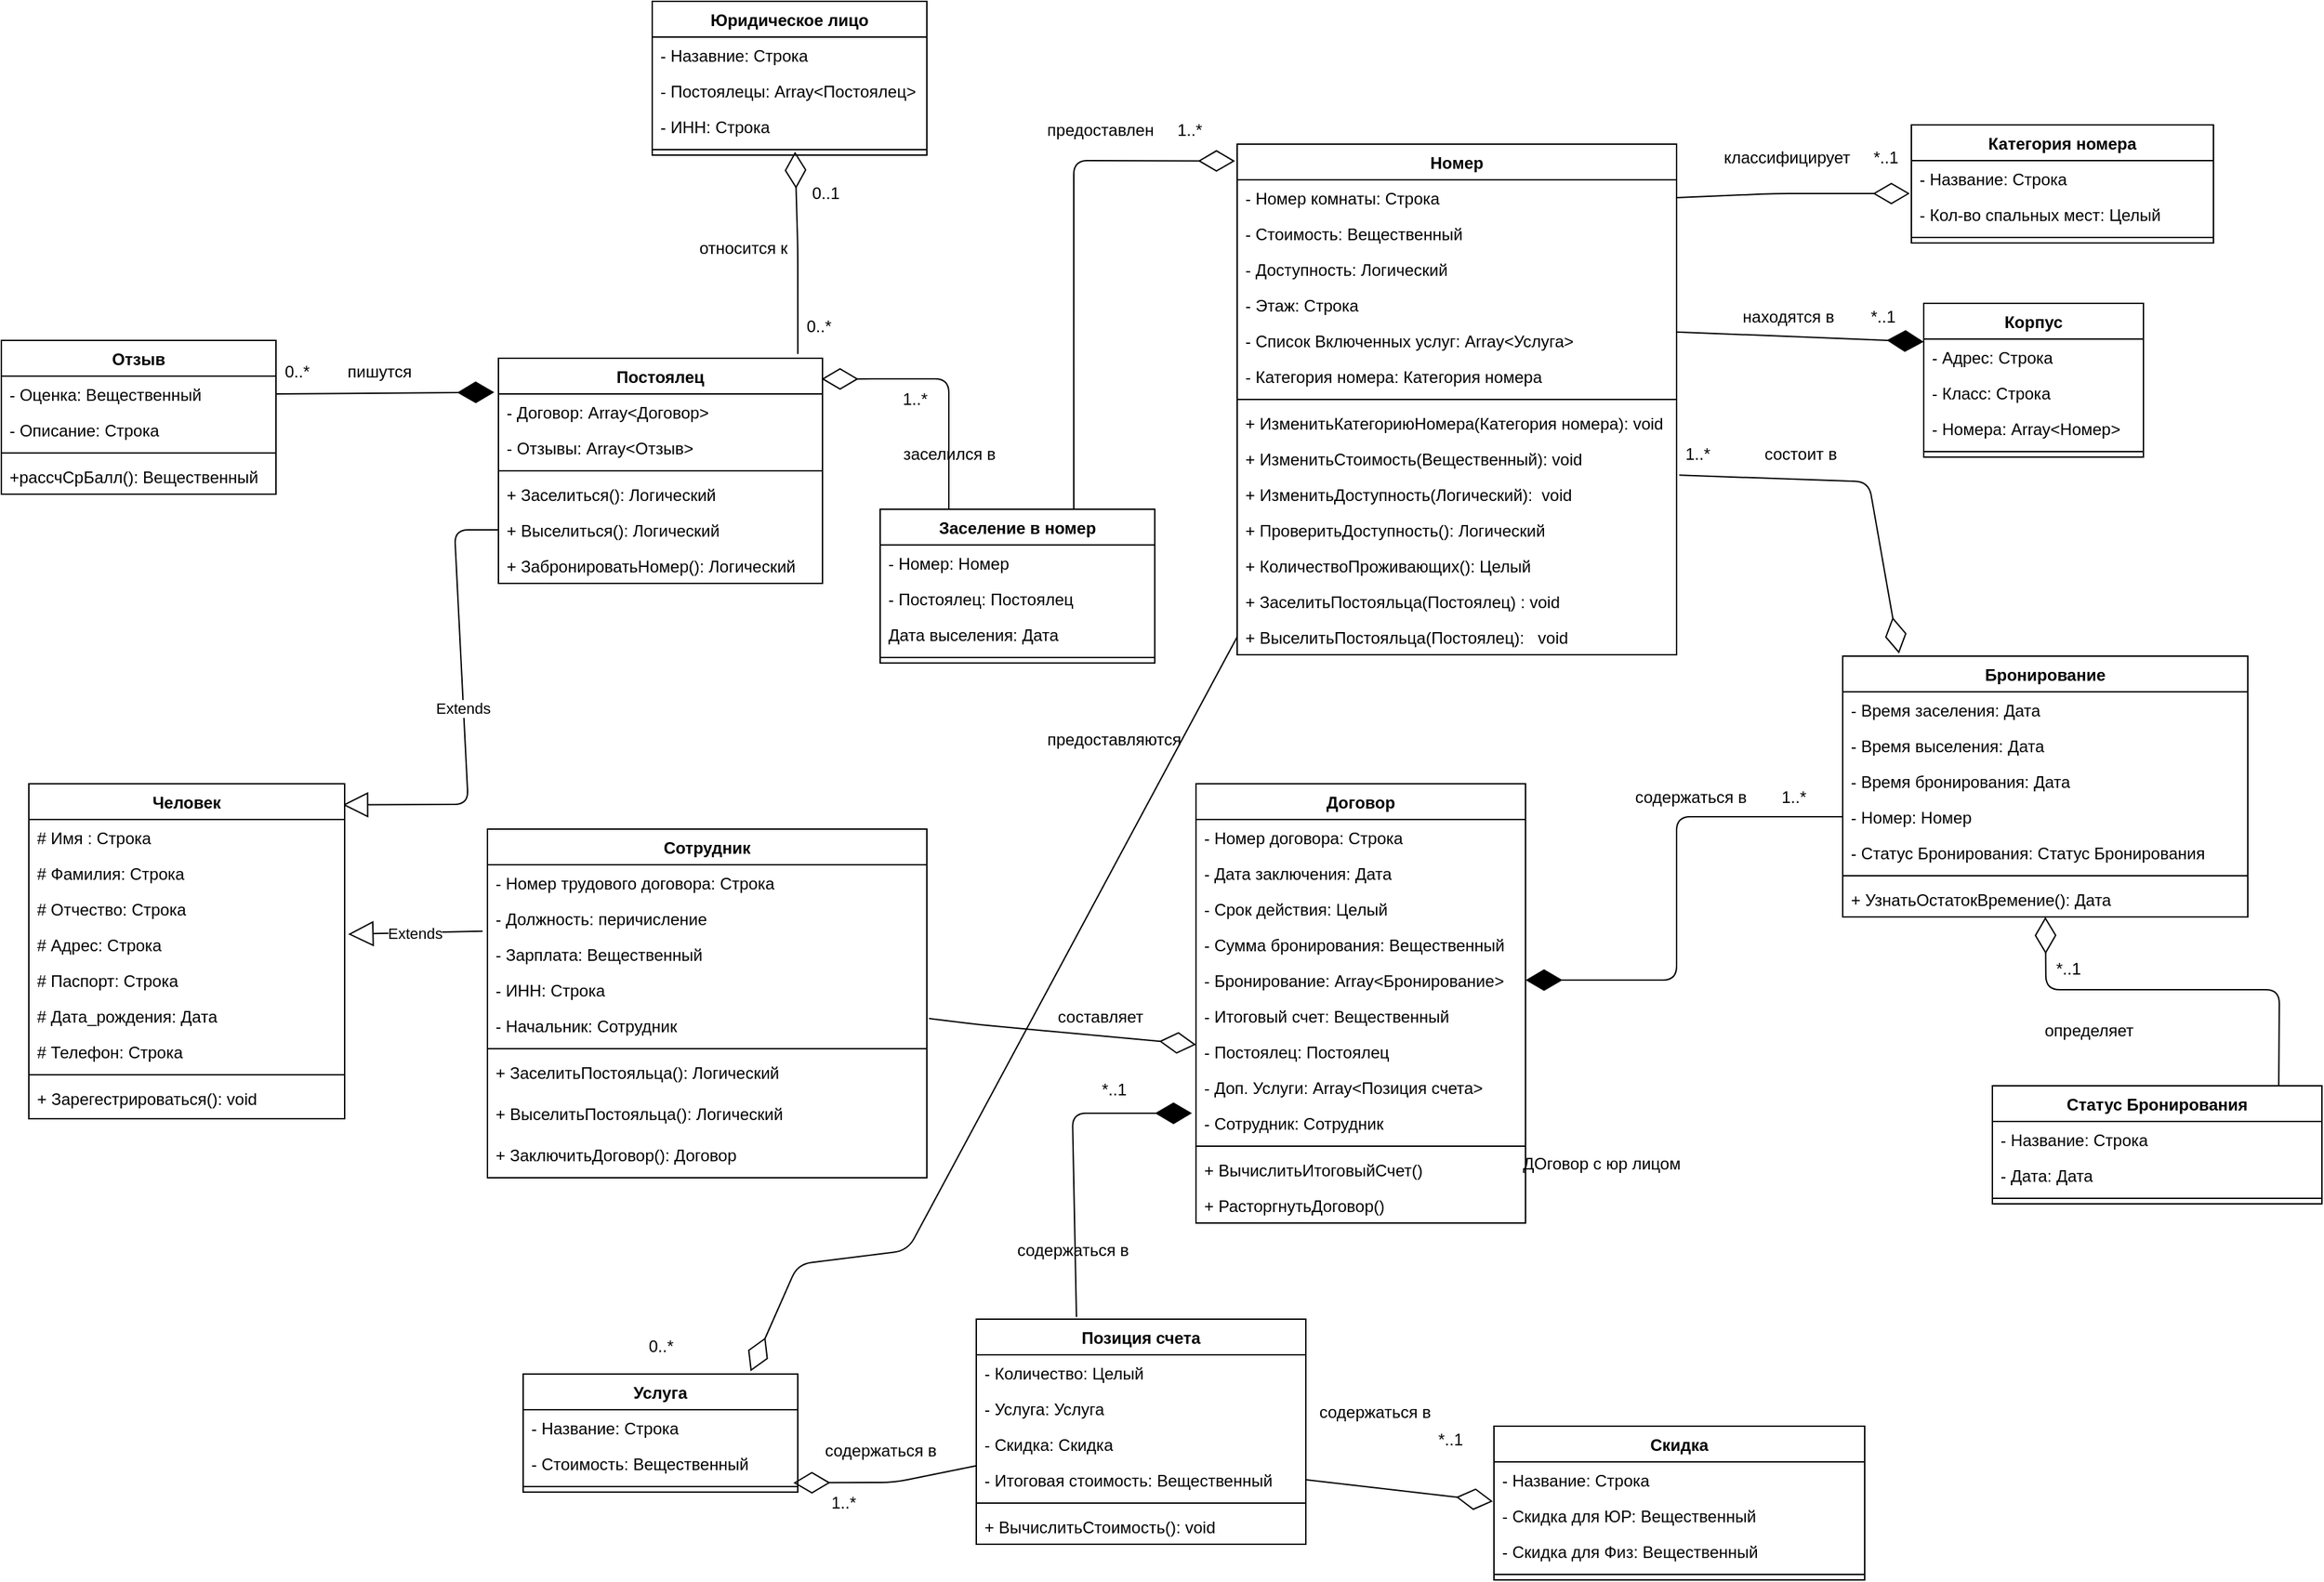 <mxfile version="13.8.9-1" type="github">
  <diagram id="EH85qzDWQVyfbXiuArrS" name="ClassDiagram">
    <mxGraphModel dx="1579" dy="1494" grid="1" gridSize="10" guides="1" tooltips="1" connect="1" arrows="1" fold="1" page="1" pageScale="1" pageWidth="827" pageHeight="1169" math="0" shadow="0">
      <root>
        <mxCell id="0" />
        <mxCell id="1" parent="0" />
        <mxCell id="75Pp35tg5ylx49S4lADa-1" value="Номер" style="swimlane;fontStyle=1;align=center;verticalAlign=top;childLayout=stackLayout;horizontal=1;startSize=26;horizontalStack=0;resizeParent=1;resizeParentMax=0;resizeLast=0;collapsible=1;marginBottom=0;" parent="1" vertex="1">
          <mxGeometry x="640" y="14" width="320" height="372" as="geometry" />
        </mxCell>
        <mxCell id="75Pp35tg5ylx49S4lADa-2" value="- Номер комнаты: Строка" style="text;strokeColor=none;fillColor=none;align=left;verticalAlign=top;spacingLeft=4;spacingRight=4;overflow=hidden;rotatable=0;points=[[0,0.5],[1,0.5]];portConstraint=eastwest;" parent="75Pp35tg5ylx49S4lADa-1" vertex="1">
          <mxGeometry y="26" width="320" height="26" as="geometry" />
        </mxCell>
        <mxCell id="75Pp35tg5ylx49S4lADa-46" value="- Стоимость: Вещественный" style="text;strokeColor=none;fillColor=none;align=left;verticalAlign=top;spacingLeft=4;spacingRight=4;overflow=hidden;rotatable=0;points=[[0,0.5],[1,0.5]];portConstraint=eastwest;" parent="75Pp35tg5ylx49S4lADa-1" vertex="1">
          <mxGeometry y="52" width="320" height="26" as="geometry" />
        </mxCell>
        <mxCell id="T7MyWOEh3WLNHHNDLz0Q-10" value="- Доступность: Логический" style="text;strokeColor=none;fillColor=none;align=left;verticalAlign=top;spacingLeft=4;spacingRight=4;overflow=hidden;rotatable=0;points=[[0,0.5],[1,0.5]];portConstraint=eastwest;" parent="75Pp35tg5ylx49S4lADa-1" vertex="1">
          <mxGeometry y="78" width="320" height="26" as="geometry" />
        </mxCell>
        <mxCell id="75Pp35tg5ylx49S4lADa-45" value="- Этаж: Строка" style="text;strokeColor=none;fillColor=none;align=left;verticalAlign=top;spacingLeft=4;spacingRight=4;overflow=hidden;rotatable=0;points=[[0,0.5],[1,0.5]];portConstraint=eastwest;" parent="75Pp35tg5ylx49S4lADa-1" vertex="1">
          <mxGeometry y="104" width="320" height="26" as="geometry" />
        </mxCell>
        <mxCell id="T7MyWOEh3WLNHHNDLz0Q-55" value="- Список Включенных услуг: Array&lt;Услуга&gt;" style="text;strokeColor=none;fillColor=none;align=left;verticalAlign=top;spacingLeft=4;spacingRight=4;overflow=hidden;rotatable=0;points=[[0,0.5],[1,0.5]];portConstraint=eastwest;" parent="75Pp35tg5ylx49S4lADa-1" vertex="1">
          <mxGeometry y="130" width="320" height="26" as="geometry" />
        </mxCell>
        <mxCell id="T7MyWOEh3WLNHHNDLz0Q-11" value="- Категория номера: Категория номера" style="text;strokeColor=none;fillColor=none;align=left;verticalAlign=top;spacingLeft=4;spacingRight=4;overflow=hidden;rotatable=0;points=[[0,0.5],[1,0.5]];portConstraint=eastwest;" parent="75Pp35tg5ylx49S4lADa-1" vertex="1">
          <mxGeometry y="156" width="320" height="26" as="geometry" />
        </mxCell>
        <mxCell id="75Pp35tg5ylx49S4lADa-3" value="" style="line;strokeWidth=1;fillColor=none;align=left;verticalAlign=middle;spacingTop=-1;spacingLeft=3;spacingRight=3;rotatable=0;labelPosition=right;points=[];portConstraint=eastwest;" parent="75Pp35tg5ylx49S4lADa-1" vertex="1">
          <mxGeometry y="182" width="320" height="8" as="geometry" />
        </mxCell>
        <mxCell id="75Pp35tg5ylx49S4lADa-4" value="+ ИзменитьКатегориюНомера(Категория номера): void" style="text;strokeColor=none;fillColor=none;align=left;verticalAlign=top;spacingLeft=4;spacingRight=4;overflow=hidden;rotatable=0;points=[[0,0.5],[1,0.5]];portConstraint=eastwest;" parent="75Pp35tg5ylx49S4lADa-1" vertex="1">
          <mxGeometry y="190" width="320" height="26" as="geometry" />
        </mxCell>
        <mxCell id="T7MyWOEh3WLNHHNDLz0Q-13" value="+ ИзменитьСтоимость(Вещественный): void" style="text;strokeColor=none;fillColor=none;align=left;verticalAlign=top;spacingLeft=4;spacingRight=4;overflow=hidden;rotatable=0;points=[[0,0.5],[1,0.5]];portConstraint=eastwest;" parent="75Pp35tg5ylx49S4lADa-1" vertex="1">
          <mxGeometry y="216" width="320" height="26" as="geometry" />
        </mxCell>
        <mxCell id="T7MyWOEh3WLNHHNDLz0Q-14" value="+ ИзменитьДоступность(Логический):  void" style="text;strokeColor=none;fillColor=none;align=left;verticalAlign=top;spacingLeft=4;spacingRight=4;overflow=hidden;rotatable=0;points=[[0,0.5],[1,0.5]];portConstraint=eastwest;" parent="75Pp35tg5ylx49S4lADa-1" vertex="1">
          <mxGeometry y="242" width="320" height="26" as="geometry" />
        </mxCell>
        <mxCell id="T7MyWOEh3WLNHHNDLz0Q-15" value="+ ПроверитьДоступность(): Логический" style="text;strokeColor=none;fillColor=none;align=left;verticalAlign=top;spacingLeft=4;spacingRight=4;overflow=hidden;rotatable=0;points=[[0,0.5],[1,0.5]];portConstraint=eastwest;" parent="75Pp35tg5ylx49S4lADa-1" vertex="1">
          <mxGeometry y="268" width="320" height="26" as="geometry" />
        </mxCell>
        <mxCell id="T7MyWOEh3WLNHHNDLz0Q-25" value="+ КоличествоПроживающих(): Целый" style="text;strokeColor=none;fillColor=none;align=left;verticalAlign=top;spacingLeft=4;spacingRight=4;overflow=hidden;rotatable=0;points=[[0,0.5],[1,0.5]];portConstraint=eastwest;" parent="75Pp35tg5ylx49S4lADa-1" vertex="1">
          <mxGeometry y="294" width="320" height="26" as="geometry" />
        </mxCell>
        <mxCell id="T7MyWOEh3WLNHHNDLz0Q-26" value="+ ЗаселитьПостояльца(Постоялец) : void" style="text;strokeColor=none;fillColor=none;align=left;verticalAlign=top;spacingLeft=4;spacingRight=4;overflow=hidden;rotatable=0;points=[[0,0.5],[1,0.5]];portConstraint=eastwest;" parent="75Pp35tg5ylx49S4lADa-1" vertex="1">
          <mxGeometry y="320" width="320" height="26" as="geometry" />
        </mxCell>
        <mxCell id="T7MyWOEh3WLNHHNDLz0Q-27" value="+ ВыселитьПостояльца(Постоялец):   void" style="text;strokeColor=none;fillColor=none;align=left;verticalAlign=top;spacingLeft=4;spacingRight=4;overflow=hidden;rotatable=0;points=[[0,0.5],[1,0.5]];portConstraint=eastwest;" parent="75Pp35tg5ylx49S4lADa-1" vertex="1">
          <mxGeometry y="346" width="320" height="26" as="geometry" />
        </mxCell>
        <mxCell id="T7MyWOEh3WLNHHNDLz0Q-1" value="Extends" style="endArrow=block;endSize=16;endFill=0;html=1;exitX=0;exitY=0.5;exitDx=0;exitDy=0;entryX=0.994;entryY=0.063;entryDx=0;entryDy=0;entryPerimeter=0;" parent="1" source="T7MyWOEh3WLNHHNDLz0Q-4" target="YIouu2c4t1Xl3zVNgRc_-1" edge="1">
          <mxGeometry width="160" relative="1" as="geometry">
            <mxPoint x="160" y="280" as="sourcePoint" />
            <mxPoint x="166" y="406" as="targetPoint" />
            <Array as="points">
              <mxPoint x="70" y="295" />
              <mxPoint x="80" y="495" />
            </Array>
          </mxGeometry>
        </mxCell>
        <mxCell id="T7MyWOEh3WLNHHNDLz0Q-6" value="Extends" style="endArrow=block;endSize=16;endFill=0;html=1;exitX=-0.011;exitY=0.862;exitDx=0;exitDy=0;entryX=1.011;entryY=0.215;entryDx=0;entryDy=0;entryPerimeter=0;exitPerimeter=0;" parent="1" source="YIouu2c4t1Xl3zVNgRc_-17" target="YIouu2c4t1Xl3zVNgRc_-8" edge="1">
          <mxGeometry width="160" relative="1" as="geometry">
            <mxPoint x="325.14" y="367" as="sourcePoint" />
            <mxPoint x="180.0" y="584.01" as="targetPoint" />
          </mxGeometry>
        </mxCell>
        <mxCell id="T7MyWOEh3WLNHHNDLz0Q-30" value="Бронирование" style="swimlane;fontStyle=1;align=center;verticalAlign=top;childLayout=stackLayout;horizontal=1;startSize=26;horizontalStack=0;resizeParent=1;resizeParentMax=0;resizeLast=0;collapsible=1;marginBottom=0;" parent="1" vertex="1">
          <mxGeometry x="1081" y="387" width="295" height="190" as="geometry" />
        </mxCell>
        <mxCell id="T7MyWOEh3WLNHHNDLz0Q-31" value="- Время заселения: Дата" style="text;strokeColor=none;fillColor=none;align=left;verticalAlign=top;spacingLeft=4;spacingRight=4;overflow=hidden;rotatable=0;points=[[0,0.5],[1,0.5]];portConstraint=eastwest;" parent="T7MyWOEh3WLNHHNDLz0Q-30" vertex="1">
          <mxGeometry y="26" width="295" height="26" as="geometry" />
        </mxCell>
        <mxCell id="T7MyWOEh3WLNHHNDLz0Q-36" value="- Время выселения: Дата" style="text;strokeColor=none;fillColor=none;align=left;verticalAlign=top;spacingLeft=4;spacingRight=4;overflow=hidden;rotatable=0;points=[[0,0.5],[1,0.5]];portConstraint=eastwest;" parent="T7MyWOEh3WLNHHNDLz0Q-30" vertex="1">
          <mxGeometry y="52" width="295" height="26" as="geometry" />
        </mxCell>
        <mxCell id="T7MyWOEh3WLNHHNDLz0Q-37" value="- Время бронирования: Дата" style="text;strokeColor=none;fillColor=none;align=left;verticalAlign=top;spacingLeft=4;spacingRight=4;overflow=hidden;rotatable=0;points=[[0,0.5],[1,0.5]];portConstraint=eastwest;" parent="T7MyWOEh3WLNHHNDLz0Q-30" vertex="1">
          <mxGeometry y="78" width="295" height="26" as="geometry" />
        </mxCell>
        <mxCell id="T7MyWOEh3WLNHHNDLz0Q-39" value="- Номер: Номер" style="text;strokeColor=none;fillColor=none;align=left;verticalAlign=top;spacingLeft=4;spacingRight=4;overflow=hidden;rotatable=0;points=[[0,0.5],[1,0.5]];portConstraint=eastwest;" parent="T7MyWOEh3WLNHHNDLz0Q-30" vertex="1">
          <mxGeometry y="104" width="295" height="26" as="geometry" />
        </mxCell>
        <mxCell id="T7MyWOEh3WLNHHNDLz0Q-42" value="- Статус Бронирования: Статус Бронирования" style="text;strokeColor=none;fillColor=none;align=left;verticalAlign=top;spacingLeft=4;spacingRight=4;overflow=hidden;rotatable=0;points=[[0,0.5],[1,0.5]];portConstraint=eastwest;" parent="T7MyWOEh3WLNHHNDLz0Q-30" vertex="1">
          <mxGeometry y="130" width="295" height="26" as="geometry" />
        </mxCell>
        <mxCell id="T7MyWOEh3WLNHHNDLz0Q-32" value="" style="line;strokeWidth=1;fillColor=none;align=left;verticalAlign=middle;spacingTop=-1;spacingLeft=3;spacingRight=3;rotatable=0;labelPosition=right;points=[];portConstraint=eastwest;" parent="T7MyWOEh3WLNHHNDLz0Q-30" vertex="1">
          <mxGeometry y="156" width="295" height="8" as="geometry" />
        </mxCell>
        <mxCell id="T7MyWOEh3WLNHHNDLz0Q-35" value="+ УзнатьОстатокВремение(): Дата" style="text;strokeColor=none;fillColor=none;align=left;verticalAlign=top;spacingLeft=4;spacingRight=4;overflow=hidden;rotatable=0;points=[[0,0.5],[1,0.5]];portConstraint=eastwest;" parent="T7MyWOEh3WLNHHNDLz0Q-30" vertex="1">
          <mxGeometry y="164" width="295" height="26" as="geometry" />
        </mxCell>
        <mxCell id="T7MyWOEh3WLNHHNDLz0Q-17" value="Юридическое лицо" style="swimlane;fontStyle=1;align=center;verticalAlign=top;childLayout=stackLayout;horizontal=1;startSize=26;horizontalStack=0;resizeParent=1;resizeParentMax=0;resizeLast=0;collapsible=1;marginBottom=0;" parent="1" vertex="1">
          <mxGeometry x="214" y="-90" width="200" height="112" as="geometry" />
        </mxCell>
        <mxCell id="T7MyWOEh3WLNHHNDLz0Q-18" value="- Назавние: Строка" style="text;strokeColor=none;fillColor=none;align=left;verticalAlign=top;spacingLeft=4;spacingRight=4;overflow=hidden;rotatable=0;points=[[0,0.5],[1,0.5]];portConstraint=eastwest;" parent="T7MyWOEh3WLNHHNDLz0Q-17" vertex="1">
          <mxGeometry y="26" width="200" height="26" as="geometry" />
        </mxCell>
        <mxCell id="Jc_IYQ02b9zDn7LcylZJ-4" value="- Постоялецы: Array&lt;Постоялец&gt;" style="text;strokeColor=none;fillColor=none;align=left;verticalAlign=top;spacingLeft=4;spacingRight=4;overflow=hidden;rotatable=0;points=[[0,0.5],[1,0.5]];portConstraint=eastwest;" parent="T7MyWOEh3WLNHHNDLz0Q-17" vertex="1">
          <mxGeometry y="52" width="200" height="26" as="geometry" />
        </mxCell>
        <mxCell id="T7MyWOEh3WLNHHNDLz0Q-19" value="- ИНН: Строка" style="text;strokeColor=none;fillColor=none;align=left;verticalAlign=top;spacingLeft=4;spacingRight=4;overflow=hidden;rotatable=0;points=[[0,0.5],[1,0.5]];portConstraint=eastwest;" parent="T7MyWOEh3WLNHHNDLz0Q-17" vertex="1">
          <mxGeometry y="78" width="200" height="26" as="geometry" />
        </mxCell>
        <mxCell id="T7MyWOEh3WLNHHNDLz0Q-21" value="" style="line;strokeWidth=1;fillColor=none;align=left;verticalAlign=middle;spacingTop=-1;spacingLeft=3;spacingRight=3;rotatable=0;labelPosition=right;points=[];portConstraint=eastwest;" parent="T7MyWOEh3WLNHHNDLz0Q-17" vertex="1">
          <mxGeometry y="104" width="200" height="8" as="geometry" />
        </mxCell>
        <mxCell id="75Pp35tg5ylx49S4lADa-49" value="Категория номера" style="swimlane;fontStyle=1;align=center;verticalAlign=top;childLayout=stackLayout;horizontal=1;startSize=26;horizontalStack=0;resizeParent=1;resizeParentMax=0;resizeLast=0;collapsible=1;marginBottom=0;" parent="1" vertex="1">
          <mxGeometry x="1131" width="220" height="86" as="geometry" />
        </mxCell>
        <mxCell id="Jc_IYQ02b9zDn7LcylZJ-35" value="- Название: Строка" style="text;strokeColor=none;fillColor=none;align=left;verticalAlign=top;spacingLeft=4;spacingRight=4;overflow=hidden;rotatable=0;points=[[0,0.5],[1,0.5]];portConstraint=eastwest;" parent="75Pp35tg5ylx49S4lADa-49" vertex="1">
          <mxGeometry y="26" width="220" height="26" as="geometry" />
        </mxCell>
        <mxCell id="75Pp35tg5ylx49S4lADa-53" value="- Кол-во спальных мест: Целый" style="text;strokeColor=none;fillColor=none;align=left;verticalAlign=top;spacingLeft=4;spacingRight=4;overflow=hidden;rotatable=0;points=[[0,0.5],[1,0.5]];portConstraint=eastwest;" parent="75Pp35tg5ylx49S4lADa-49" vertex="1">
          <mxGeometry y="52" width="220" height="26" as="geometry" />
        </mxCell>
        <mxCell id="75Pp35tg5ylx49S4lADa-51" value="" style="line;strokeWidth=1;fillColor=none;align=left;verticalAlign=middle;spacingTop=-1;spacingLeft=3;spacingRight=3;rotatable=0;labelPosition=right;points=[];portConstraint=eastwest;" parent="75Pp35tg5ylx49S4lADa-49" vertex="1">
          <mxGeometry y="78" width="220" height="8" as="geometry" />
        </mxCell>
        <mxCell id="T7MyWOEh3WLNHHNDLz0Q-43" value="Статус Бронирования" style="swimlane;fontStyle=1;align=center;verticalAlign=top;childLayout=stackLayout;horizontal=1;startSize=26;horizontalStack=0;resizeParent=1;resizeParentMax=0;resizeLast=0;collapsible=1;marginBottom=0;" parent="1" vertex="1">
          <mxGeometry x="1190" y="700" width="240" height="86" as="geometry" />
        </mxCell>
        <mxCell id="T7MyWOEh3WLNHHNDLz0Q-47" value="- Название: Строка" style="text;strokeColor=none;fillColor=none;align=left;verticalAlign=top;spacingLeft=4;spacingRight=4;overflow=hidden;rotatable=0;points=[[0,0.5],[1,0.5]];portConstraint=eastwest;" parent="T7MyWOEh3WLNHHNDLz0Q-43" vertex="1">
          <mxGeometry y="26" width="240" height="26" as="geometry" />
        </mxCell>
        <mxCell id="T7MyWOEh3WLNHHNDLz0Q-48" value="- Дата: Дата" style="text;strokeColor=none;fillColor=none;align=left;verticalAlign=top;spacingLeft=4;spacingRight=4;overflow=hidden;rotatable=0;points=[[0,0.5],[1,0.5]];portConstraint=eastwest;" parent="T7MyWOEh3WLNHHNDLz0Q-43" vertex="1">
          <mxGeometry y="52" width="240" height="26" as="geometry" />
        </mxCell>
        <mxCell id="T7MyWOEh3WLNHHNDLz0Q-45" value="" style="line;strokeWidth=1;fillColor=none;align=left;verticalAlign=middle;spacingTop=-1;spacingLeft=3;spacingRight=3;rotatable=0;labelPosition=right;points=[];portConstraint=eastwest;" parent="T7MyWOEh3WLNHHNDLz0Q-43" vertex="1">
          <mxGeometry y="78" width="240" height="8" as="geometry" />
        </mxCell>
        <mxCell id="75Pp35tg5ylx49S4lADa-9" value="Отзыв" style="swimlane;fontStyle=1;align=center;verticalAlign=top;childLayout=stackLayout;horizontal=1;startSize=26;horizontalStack=0;resizeParent=1;resizeParentMax=0;resizeLast=0;collapsible=1;marginBottom=0;" parent="1" vertex="1">
          <mxGeometry x="-260" y="157" width="200" height="112" as="geometry" />
        </mxCell>
        <mxCell id="75Pp35tg5ylx49S4lADa-10" value="- Оценка: Вещественный" style="text;strokeColor=none;fillColor=none;align=left;verticalAlign=top;spacingLeft=4;spacingRight=4;overflow=hidden;rotatable=0;points=[[0,0.5],[1,0.5]];portConstraint=eastwest;" parent="75Pp35tg5ylx49S4lADa-9" vertex="1">
          <mxGeometry y="26" width="200" height="26" as="geometry" />
        </mxCell>
        <mxCell id="T7MyWOEh3WLNHHNDLz0Q-2" value="- Описание: Строка" style="text;strokeColor=none;fillColor=none;align=left;verticalAlign=top;spacingLeft=4;spacingRight=4;overflow=hidden;rotatable=0;points=[[0,0.5],[1,0.5]];portConstraint=eastwest;" parent="75Pp35tg5ylx49S4lADa-9" vertex="1">
          <mxGeometry y="52" width="200" height="26" as="geometry" />
        </mxCell>
        <mxCell id="75Pp35tg5ylx49S4lADa-11" value="" style="line;strokeWidth=1;fillColor=none;align=left;verticalAlign=middle;spacingTop=-1;spacingLeft=3;spacingRight=3;rotatable=0;labelPosition=right;points=[];portConstraint=eastwest;" parent="75Pp35tg5ylx49S4lADa-9" vertex="1">
          <mxGeometry y="78" width="200" height="8" as="geometry" />
        </mxCell>
        <mxCell id="75Pp35tg5ylx49S4lADa-12" value="+рассчСрБалл(): Вещественный" style="text;strokeColor=none;fillColor=none;align=left;verticalAlign=top;spacingLeft=4;spacingRight=4;overflow=hidden;rotatable=0;points=[[0,0.5],[1,0.5]];portConstraint=eastwest;" parent="75Pp35tg5ylx49S4lADa-9" vertex="1">
          <mxGeometry y="86" width="200" height="26" as="geometry" />
        </mxCell>
        <mxCell id="75Pp35tg5ylx49S4lADa-13" value="Постоялец" style="swimlane;fontStyle=1;align=center;verticalAlign=top;childLayout=stackLayout;horizontal=1;startSize=26;horizontalStack=0;resizeParent=1;resizeParentMax=0;resizeLast=0;collapsible=1;marginBottom=0;" parent="1" vertex="1">
          <mxGeometry x="102" y="170" width="236" height="164" as="geometry" />
        </mxCell>
        <mxCell id="Jc_IYQ02b9zDn7LcylZJ-14" value="- Договор: Array&lt;Договор&gt;" style="text;strokeColor=none;fillColor=none;align=left;verticalAlign=top;spacingLeft=4;spacingRight=4;overflow=hidden;rotatable=0;points=[[0,0.5],[1,0.5]];portConstraint=eastwest;" parent="75Pp35tg5ylx49S4lADa-13" vertex="1">
          <mxGeometry y="26" width="236" height="26" as="geometry" />
        </mxCell>
        <mxCell id="Jc_IYQ02b9zDn7LcylZJ-5" value="- Отзывы: Array&lt;Отзыв&gt;" style="text;strokeColor=none;fillColor=none;align=left;verticalAlign=top;spacingLeft=4;spacingRight=4;overflow=hidden;rotatable=0;points=[[0,0.5],[1,0.5]];portConstraint=eastwest;" parent="75Pp35tg5ylx49S4lADa-13" vertex="1">
          <mxGeometry y="52" width="236" height="26" as="geometry" />
        </mxCell>
        <mxCell id="75Pp35tg5ylx49S4lADa-15" value="" style="line;strokeWidth=1;fillColor=none;align=left;verticalAlign=middle;spacingTop=-1;spacingLeft=3;spacingRight=3;rotatable=0;labelPosition=right;points=[];portConstraint=eastwest;" parent="75Pp35tg5ylx49S4lADa-13" vertex="1">
          <mxGeometry y="78" width="236" height="8" as="geometry" />
        </mxCell>
        <mxCell id="75Pp35tg5ylx49S4lADa-16" value="+ Заселиться(): Логический" style="text;strokeColor=none;fillColor=none;align=left;verticalAlign=top;spacingLeft=4;spacingRight=4;overflow=hidden;rotatable=0;points=[[0,0.5],[1,0.5]];portConstraint=eastwest;" parent="75Pp35tg5ylx49S4lADa-13" vertex="1">
          <mxGeometry y="86" width="236" height="26" as="geometry" />
        </mxCell>
        <mxCell id="T7MyWOEh3WLNHHNDLz0Q-4" value="+ Выселиться(): Логический" style="text;strokeColor=none;fillColor=none;align=left;verticalAlign=top;spacingLeft=4;spacingRight=4;overflow=hidden;rotatable=0;points=[[0,0.5],[1,0.5]];portConstraint=eastwest;" parent="75Pp35tg5ylx49S4lADa-13" vertex="1">
          <mxGeometry y="112" width="236" height="26" as="geometry" />
        </mxCell>
        <mxCell id="T7MyWOEh3WLNHHNDLz0Q-5" value="+ ЗабронироватьНомер(): Логический" style="text;strokeColor=none;fillColor=none;align=left;verticalAlign=top;spacingLeft=4;spacingRight=4;overflow=hidden;rotatable=0;points=[[0,0.5],[1,0.5]];portConstraint=eastwest;" parent="75Pp35tg5ylx49S4lADa-13" vertex="1">
          <mxGeometry y="138" width="236" height="26" as="geometry" />
        </mxCell>
        <mxCell id="75Pp35tg5ylx49S4lADa-21" value="Договор" style="swimlane;fontStyle=1;align=center;verticalAlign=top;childLayout=stackLayout;horizontal=1;startSize=26;horizontalStack=0;resizeParent=1;resizeParentMax=0;resizeLast=0;collapsible=1;marginBottom=0;" parent="1" vertex="1">
          <mxGeometry x="610" y="480" width="240" height="320" as="geometry" />
        </mxCell>
        <mxCell id="75Pp35tg5ylx49S4lADa-22" value="- Номер договора: Строка" style="text;strokeColor=none;fillColor=none;align=left;verticalAlign=top;spacingLeft=4;spacingRight=4;overflow=hidden;rotatable=0;points=[[0,0.5],[1,0.5]];portConstraint=eastwest;" parent="75Pp35tg5ylx49S4lADa-21" vertex="1">
          <mxGeometry y="26" width="240" height="26" as="geometry" />
        </mxCell>
        <mxCell id="75Pp35tg5ylx49S4lADa-29" value="- Дата заключения: Дата" style="text;strokeColor=none;fillColor=none;align=left;verticalAlign=top;spacingLeft=4;spacingRight=4;overflow=hidden;rotatable=0;points=[[0,0.5],[1,0.5]];portConstraint=eastwest;" parent="75Pp35tg5ylx49S4lADa-21" vertex="1">
          <mxGeometry y="52" width="240" height="26" as="geometry" />
        </mxCell>
        <mxCell id="75Pp35tg5ylx49S4lADa-30" value="- Срок действия: Целый" style="text;strokeColor=none;fillColor=none;align=left;verticalAlign=top;spacingLeft=4;spacingRight=4;overflow=hidden;rotatable=0;points=[[0,0.5],[1,0.5]];portConstraint=eastwest;" parent="75Pp35tg5ylx49S4lADa-21" vertex="1">
          <mxGeometry y="78" width="240" height="26" as="geometry" />
        </mxCell>
        <mxCell id="75Pp35tg5ylx49S4lADa-31" value="- Сумма бронирования: Вещественный" style="text;strokeColor=none;fillColor=none;align=left;verticalAlign=top;spacingLeft=4;spacingRight=4;overflow=hidden;rotatable=0;points=[[0,0.5],[1,0.5]];portConstraint=eastwest;" parent="75Pp35tg5ylx49S4lADa-21" vertex="1">
          <mxGeometry y="104" width="240" height="26" as="geometry" />
        </mxCell>
        <mxCell id="Jc_IYQ02b9zDn7LcylZJ-19" value="- Бронирование: Array&lt;Бронирование&gt;" style="text;strokeColor=none;fillColor=none;align=left;verticalAlign=top;spacingLeft=4;spacingRight=4;overflow=hidden;rotatable=0;points=[[0,0.5],[1,0.5]];portConstraint=eastwest;" parent="75Pp35tg5ylx49S4lADa-21" vertex="1">
          <mxGeometry y="130" width="240" height="26" as="geometry" />
        </mxCell>
        <mxCell id="75Pp35tg5ylx49S4lADa-32" value="- Итоговый счет: Вещественный" style="text;strokeColor=none;fillColor=none;align=left;verticalAlign=top;spacingLeft=4;spacingRight=4;overflow=hidden;rotatable=0;points=[[0,0.5],[1,0.5]];portConstraint=eastwest;" parent="75Pp35tg5ylx49S4lADa-21" vertex="1">
          <mxGeometry y="156" width="240" height="26" as="geometry" />
        </mxCell>
        <mxCell id="75Pp35tg5ylx49S4lADa-43" value="- Постоялец: Постоялец" style="text;strokeColor=none;fillColor=none;align=left;verticalAlign=top;spacingLeft=4;spacingRight=4;overflow=hidden;rotatable=0;points=[[0,0.5],[1,0.5]];portConstraint=eastwest;" parent="75Pp35tg5ylx49S4lADa-21" vertex="1">
          <mxGeometry y="182" width="240" height="26" as="geometry" />
        </mxCell>
        <mxCell id="T7MyWOEh3WLNHHNDLz0Q-73" value="- Доп. Услуги: Array&lt;Позиция счета&gt;" style="text;strokeColor=none;fillColor=none;align=left;verticalAlign=top;spacingLeft=4;spacingRight=4;overflow=hidden;rotatable=0;points=[[0,0.5],[1,0.5]];portConstraint=eastwest;" parent="75Pp35tg5ylx49S4lADa-21" vertex="1">
          <mxGeometry y="208" width="240" height="26" as="geometry" />
        </mxCell>
        <mxCell id="75Pp35tg5ylx49S4lADa-44" value="- Сотрудник: Сотрудник" style="text;strokeColor=none;fillColor=none;align=left;verticalAlign=top;spacingLeft=4;spacingRight=4;overflow=hidden;rotatable=0;points=[[0,0.5],[1,0.5]];portConstraint=eastwest;" parent="75Pp35tg5ylx49S4lADa-21" vertex="1">
          <mxGeometry y="234" width="240" height="26" as="geometry" />
        </mxCell>
        <mxCell id="75Pp35tg5ylx49S4lADa-23" value="" style="line;strokeWidth=1;fillColor=none;align=left;verticalAlign=middle;spacingTop=-1;spacingLeft=3;spacingRight=3;rotatable=0;labelPosition=right;points=[];portConstraint=eastwest;" parent="75Pp35tg5ylx49S4lADa-21" vertex="1">
          <mxGeometry y="260" width="240" height="8" as="geometry" />
        </mxCell>
        <mxCell id="75Pp35tg5ylx49S4lADa-24" value="+ ВычислитьИтоговыйСчет()" style="text;strokeColor=none;fillColor=none;align=left;verticalAlign=top;spacingLeft=4;spacingRight=4;overflow=hidden;rotatable=0;points=[[0,0.5],[1,0.5]];portConstraint=eastwest;" parent="75Pp35tg5ylx49S4lADa-21" vertex="1">
          <mxGeometry y="268" width="240" height="26" as="geometry" />
        </mxCell>
        <mxCell id="75Pp35tg5ylx49S4lADa-33" value="+ РасторгнутьДоговор()" style="text;strokeColor=none;fillColor=none;align=left;verticalAlign=top;spacingLeft=4;spacingRight=4;overflow=hidden;rotatable=0;points=[[0,0.5],[1,0.5]];portConstraint=eastwest;" parent="75Pp35tg5ylx49S4lADa-21" vertex="1">
          <mxGeometry y="294" width="240" height="26" as="geometry" />
        </mxCell>
        <mxCell id="Jc_IYQ02b9zDn7LcylZJ-3" value="" style="endArrow=diamondThin;endFill=1;endSize=24;html=1;exitX=1;exitY=0.5;exitDx=0;exitDy=0;entryX=-0.013;entryY=0.151;entryDx=0;entryDy=0;entryPerimeter=0;" parent="1" source="75Pp35tg5ylx49S4lADa-10" target="75Pp35tg5ylx49S4lADa-13" edge="1">
          <mxGeometry width="160" relative="1" as="geometry">
            <mxPoint x="30" y="220" as="sourcePoint" />
            <mxPoint x="190" y="220" as="targetPoint" />
          </mxGeometry>
        </mxCell>
        <mxCell id="75Pp35tg5ylx49S4lADa-5" value="Корпус" style="swimlane;fontStyle=1;align=center;verticalAlign=top;childLayout=stackLayout;horizontal=1;startSize=26;horizontalStack=0;resizeParent=1;resizeParentMax=0;resizeLast=0;collapsible=1;marginBottom=0;" parent="1" vertex="1">
          <mxGeometry x="1140" y="130" width="160" height="112" as="geometry" />
        </mxCell>
        <mxCell id="75Pp35tg5ylx49S4lADa-6" value="- Адрес: Строка" style="text;strokeColor=none;fillColor=none;align=left;verticalAlign=top;spacingLeft=4;spacingRight=4;overflow=hidden;rotatable=0;points=[[0,0.5],[1,0.5]];portConstraint=eastwest;" parent="75Pp35tg5ylx49S4lADa-5" vertex="1">
          <mxGeometry y="26" width="160" height="26" as="geometry" />
        </mxCell>
        <mxCell id="PwsUTAqs8J0lGebsavBl-19" value="- Класс: Строка " style="text;strokeColor=none;fillColor=none;align=left;verticalAlign=top;spacingLeft=4;spacingRight=4;overflow=hidden;rotatable=0;points=[[0,0.5],[1,0.5]];portConstraint=eastwest;" parent="75Pp35tg5ylx49S4lADa-5" vertex="1">
          <mxGeometry y="52" width="160" height="26" as="geometry" />
        </mxCell>
        <mxCell id="75Pp35tg5ylx49S4lADa-47" value="- Номера: Array&lt;Номер&gt;" style="text;strokeColor=none;fillColor=none;align=left;verticalAlign=top;spacingLeft=4;spacingRight=4;overflow=hidden;rotatable=0;points=[[0,0.5],[1,0.5]];portConstraint=eastwest;" parent="75Pp35tg5ylx49S4lADa-5" vertex="1">
          <mxGeometry y="78" width="160" height="26" as="geometry" />
        </mxCell>
        <mxCell id="75Pp35tg5ylx49S4lADa-7" value="" style="line;strokeWidth=1;fillColor=none;align=left;verticalAlign=middle;spacingTop=-1;spacingLeft=3;spacingRight=3;rotatable=0;labelPosition=right;points=[];portConstraint=eastwest;" parent="75Pp35tg5ylx49S4lADa-5" vertex="1">
          <mxGeometry y="104" width="160" height="8" as="geometry" />
        </mxCell>
        <mxCell id="T7MyWOEh3WLNHHNDLz0Q-56" value="Позиция счета" style="swimlane;fontStyle=1;align=center;verticalAlign=top;childLayout=stackLayout;horizontal=1;startSize=26;horizontalStack=0;resizeParent=1;resizeParentMax=0;resizeLast=0;collapsible=1;marginBottom=0;" parent="1" vertex="1">
          <mxGeometry x="450" y="870" width="240" height="164" as="geometry" />
        </mxCell>
        <mxCell id="T7MyWOEh3WLNHHNDLz0Q-57" value="- Количество: Целый" style="text;strokeColor=none;fillColor=none;align=left;verticalAlign=top;spacingLeft=4;spacingRight=4;overflow=hidden;rotatable=0;points=[[0,0.5],[1,0.5]];portConstraint=eastwest;" parent="T7MyWOEh3WLNHHNDLz0Q-56" vertex="1">
          <mxGeometry y="26" width="240" height="26" as="geometry" />
        </mxCell>
        <mxCell id="T7MyWOEh3WLNHHNDLz0Q-68" value="- Услуга: Услуга" style="text;strokeColor=none;fillColor=none;align=left;verticalAlign=top;spacingLeft=4;spacingRight=4;overflow=hidden;rotatable=0;points=[[0,0.5],[1,0.5]];portConstraint=eastwest;" parent="T7MyWOEh3WLNHHNDLz0Q-56" vertex="1">
          <mxGeometry y="52" width="240" height="26" as="geometry" />
        </mxCell>
        <mxCell id="T7MyWOEh3WLNHHNDLz0Q-69" value="- Скидка: Скидка" style="text;strokeColor=none;fillColor=none;align=left;verticalAlign=top;spacingLeft=4;spacingRight=4;overflow=hidden;rotatable=0;points=[[0,0.5],[1,0.5]];portConstraint=eastwest;" parent="T7MyWOEh3WLNHHNDLz0Q-56" vertex="1">
          <mxGeometry y="78" width="240" height="26" as="geometry" />
        </mxCell>
        <mxCell id="T7MyWOEh3WLNHHNDLz0Q-72" value="- Итоговая стоимость: Вещественный" style="text;strokeColor=none;fillColor=none;align=left;verticalAlign=top;spacingLeft=4;spacingRight=4;overflow=hidden;rotatable=0;points=[[0,0.5],[1,0.5]];portConstraint=eastwest;" parent="T7MyWOEh3WLNHHNDLz0Q-56" vertex="1">
          <mxGeometry y="104" width="240" height="26" as="geometry" />
        </mxCell>
        <mxCell id="T7MyWOEh3WLNHHNDLz0Q-58" value="" style="line;strokeWidth=1;fillColor=none;align=left;verticalAlign=middle;spacingTop=-1;spacingLeft=3;spacingRight=3;rotatable=0;labelPosition=right;points=[];portConstraint=eastwest;" parent="T7MyWOEh3WLNHHNDLz0Q-56" vertex="1">
          <mxGeometry y="130" width="240" height="8" as="geometry" />
        </mxCell>
        <mxCell id="T7MyWOEh3WLNHHNDLz0Q-59" value="+ ВычислитьСтоимость(): void" style="text;strokeColor=none;fillColor=none;align=left;verticalAlign=top;spacingLeft=4;spacingRight=4;overflow=hidden;rotatable=0;points=[[0,0.5],[1,0.5]];portConstraint=eastwest;" parent="T7MyWOEh3WLNHHNDLz0Q-56" vertex="1">
          <mxGeometry y="138" width="240" height="26" as="geometry" />
        </mxCell>
        <mxCell id="T7MyWOEh3WLNHHNDLz0Q-60" value="Услуга" style="swimlane;fontStyle=1;align=center;verticalAlign=top;childLayout=stackLayout;horizontal=1;startSize=26;horizontalStack=0;resizeParent=1;resizeParentMax=0;resizeLast=0;collapsible=1;marginBottom=0;" parent="1" vertex="1">
          <mxGeometry x="120" y="910" width="200" height="86" as="geometry" />
        </mxCell>
        <mxCell id="T7MyWOEh3WLNHHNDLz0Q-61" value="- Название: Строка" style="text;strokeColor=none;fillColor=none;align=left;verticalAlign=top;spacingLeft=4;spacingRight=4;overflow=hidden;rotatable=0;points=[[0,0.5],[1,0.5]];portConstraint=eastwest;" parent="T7MyWOEh3WLNHHNDLz0Q-60" vertex="1">
          <mxGeometry y="26" width="200" height="26" as="geometry" />
        </mxCell>
        <mxCell id="T7MyWOEh3WLNHHNDLz0Q-64" value="- Стоимость: Вещественный" style="text;strokeColor=none;fillColor=none;align=left;verticalAlign=top;spacingLeft=4;spacingRight=4;overflow=hidden;rotatable=0;points=[[0,0.5],[1,0.5]];portConstraint=eastwest;" parent="T7MyWOEh3WLNHHNDLz0Q-60" vertex="1">
          <mxGeometry y="52" width="200" height="26" as="geometry" />
        </mxCell>
        <mxCell id="T7MyWOEh3WLNHHNDLz0Q-62" value="" style="line;strokeWidth=1;fillColor=none;align=left;verticalAlign=middle;spacingTop=-1;spacingLeft=3;spacingRight=3;rotatable=0;labelPosition=right;points=[];portConstraint=eastwest;" parent="T7MyWOEh3WLNHHNDLz0Q-60" vertex="1">
          <mxGeometry y="78" width="200" height="8" as="geometry" />
        </mxCell>
        <mxCell id="Jc_IYQ02b9zDn7LcylZJ-11" value="" style="endArrow=diamondThin;endFill=1;endSize=24;html=1;entryX=-0.012;entryY=0.231;entryDx=0;entryDy=0;entryPerimeter=0;exitX=0.304;exitY=-0.01;exitDx=0;exitDy=0;exitPerimeter=0;" parent="1" source="T7MyWOEh3WLNHHNDLz0Q-56" target="75Pp35tg5ylx49S4lADa-44" edge="1">
          <mxGeometry width="160" relative="1" as="geometry">
            <mxPoint x="430" y="790" as="sourcePoint" />
            <mxPoint x="590" y="790" as="targetPoint" />
            <Array as="points">
              <mxPoint x="520" y="720" />
            </Array>
          </mxGeometry>
        </mxCell>
        <mxCell id="YIouu2c4t1Xl3zVNgRc_-1" value="Человек" style="swimlane;fontStyle=1;align=center;verticalAlign=top;childLayout=stackLayout;horizontal=1;startSize=26;horizontalStack=0;resizeParent=1;resizeParentMax=0;resizeLast=0;collapsible=1;marginBottom=0;" parent="1" vertex="1">
          <mxGeometry x="-240" y="480" width="230" height="244" as="geometry" />
        </mxCell>
        <mxCell id="YIouu2c4t1Xl3zVNgRc_-2" value="# Имя : Строка" style="text;strokeColor=none;fillColor=none;align=left;verticalAlign=top;spacingLeft=4;spacingRight=4;overflow=hidden;rotatable=0;points=[[0,0.5],[1,0.5]];portConstraint=eastwest;" parent="YIouu2c4t1Xl3zVNgRc_-1" vertex="1">
          <mxGeometry y="26" width="230" height="26" as="geometry" />
        </mxCell>
        <mxCell id="YIouu2c4t1Xl3zVNgRc_-6" value="# Фамилия: Строка" style="text;strokeColor=none;fillColor=none;align=left;verticalAlign=top;spacingLeft=4;spacingRight=4;overflow=hidden;rotatable=0;points=[[0,0.5],[1,0.5]];portConstraint=eastwest;" parent="YIouu2c4t1Xl3zVNgRc_-1" vertex="1">
          <mxGeometry y="52" width="230" height="26" as="geometry" />
        </mxCell>
        <mxCell id="YIouu2c4t1Xl3zVNgRc_-7" value="# Отчество: Строка" style="text;strokeColor=none;fillColor=none;align=left;verticalAlign=top;spacingLeft=4;spacingRight=4;overflow=hidden;rotatable=0;points=[[0,0.5],[1,0.5]];portConstraint=eastwest;" parent="YIouu2c4t1Xl3zVNgRc_-1" vertex="1">
          <mxGeometry y="78" width="230" height="26" as="geometry" />
        </mxCell>
        <mxCell id="YIouu2c4t1Xl3zVNgRc_-8" value="# Адрес: Строка" style="text;strokeColor=none;fillColor=none;align=left;verticalAlign=top;spacingLeft=4;spacingRight=4;overflow=hidden;rotatable=0;points=[[0,0.5],[1,0.5]];portConstraint=eastwest;" parent="YIouu2c4t1Xl3zVNgRc_-1" vertex="1">
          <mxGeometry y="104" width="230" height="26" as="geometry" />
        </mxCell>
        <mxCell id="YIouu2c4t1Xl3zVNgRc_-5" value="# Паспорт: Строка" style="text;strokeColor=none;fillColor=none;align=left;verticalAlign=top;spacingLeft=4;spacingRight=4;overflow=hidden;rotatable=0;points=[[0,0.5],[1,0.5]];portConstraint=eastwest;" parent="YIouu2c4t1Xl3zVNgRc_-1" vertex="1">
          <mxGeometry y="130" width="230" height="26" as="geometry" />
        </mxCell>
        <mxCell id="YIouu2c4t1Xl3zVNgRc_-9" value="# Дата_рождения: Дата" style="text;strokeColor=none;fillColor=none;align=left;verticalAlign=top;spacingLeft=4;spacingRight=4;overflow=hidden;rotatable=0;points=[[0,0.5],[1,0.5]];portConstraint=eastwest;" parent="YIouu2c4t1Xl3zVNgRc_-1" vertex="1">
          <mxGeometry y="156" width="230" height="26" as="geometry" />
        </mxCell>
        <mxCell id="YIouu2c4t1Xl3zVNgRc_-10" value="# Телефон: Строка" style="text;strokeColor=none;fillColor=none;align=left;verticalAlign=top;spacingLeft=4;spacingRight=4;overflow=hidden;rotatable=0;points=[[0,0.5],[1,0.5]];portConstraint=eastwest;" parent="YIouu2c4t1Xl3zVNgRc_-1" vertex="1">
          <mxGeometry y="182" width="230" height="26" as="geometry" />
        </mxCell>
        <mxCell id="YIouu2c4t1Xl3zVNgRc_-3" value="" style="line;strokeWidth=1;fillColor=none;align=left;verticalAlign=middle;spacingTop=-1;spacingLeft=3;spacingRight=3;rotatable=0;labelPosition=right;points=[];portConstraint=eastwest;" parent="YIouu2c4t1Xl3zVNgRc_-1" vertex="1">
          <mxGeometry y="208" width="230" height="8" as="geometry" />
        </mxCell>
        <mxCell id="YIouu2c4t1Xl3zVNgRc_-4" value="+ Зарегестрироваться(): void" style="text;strokeColor=none;fillColor=none;align=left;verticalAlign=top;spacingLeft=4;spacingRight=4;overflow=hidden;rotatable=0;points=[[0,0.5],[1,0.5]];portConstraint=eastwest;" parent="YIouu2c4t1Xl3zVNgRc_-1" vertex="1">
          <mxGeometry y="216" width="230" height="28" as="geometry" />
        </mxCell>
        <mxCell id="Jc_IYQ02b9zDn7LcylZJ-17" value="" style="endArrow=diamondThin;endFill=1;endSize=24;html=1;exitX=0;exitY=0.5;exitDx=0;exitDy=0;" parent="1" source="T7MyWOEh3WLNHHNDLz0Q-39" edge="1">
          <mxGeometry width="160" relative="1" as="geometry">
            <mxPoint x="901" y="650" as="sourcePoint" />
            <mxPoint x="850" y="623" as="targetPoint" />
            <Array as="points">
              <mxPoint x="960" y="504" />
              <mxPoint x="960" y="623" />
            </Array>
          </mxGeometry>
        </mxCell>
        <mxCell id="YIouu2c4t1Xl3zVNgRc_-12" value="Сотрудник" style="swimlane;fontStyle=1;align=center;verticalAlign=top;childLayout=stackLayout;horizontal=1;startSize=26;horizontalStack=0;resizeParent=1;resizeParentMax=0;resizeLast=0;collapsible=1;marginBottom=0;" parent="1" vertex="1">
          <mxGeometry x="94" y="513" width="320" height="254" as="geometry" />
        </mxCell>
        <mxCell id="YIouu2c4t1Xl3zVNgRc_-13" value="- Номер трудового договора: Строка" style="text;strokeColor=none;fillColor=none;align=left;verticalAlign=top;spacingLeft=4;spacingRight=4;overflow=hidden;rotatable=0;points=[[0,0.5],[1,0.5]];portConstraint=eastwest;" parent="YIouu2c4t1Xl3zVNgRc_-12" vertex="1">
          <mxGeometry y="26" width="320" height="26" as="geometry" />
        </mxCell>
        <mxCell id="YIouu2c4t1Xl3zVNgRc_-17" value="- Должность: перичисление" style="text;strokeColor=none;fillColor=none;align=left;verticalAlign=top;spacingLeft=4;spacingRight=4;overflow=hidden;rotatable=0;points=[[0,0.5],[1,0.5]];portConstraint=eastwest;" parent="YIouu2c4t1Xl3zVNgRc_-12" vertex="1">
          <mxGeometry y="52" width="320" height="26" as="geometry" />
        </mxCell>
        <mxCell id="YIouu2c4t1Xl3zVNgRc_-18" value="- Зарплата: Вещественный" style="text;strokeColor=none;fillColor=none;align=left;verticalAlign=top;spacingLeft=4;spacingRight=4;overflow=hidden;rotatable=0;points=[[0,0.5],[1,0.5]];portConstraint=eastwest;" parent="YIouu2c4t1Xl3zVNgRc_-12" vertex="1">
          <mxGeometry y="78" width="320" height="26" as="geometry" />
        </mxCell>
        <mxCell id="Jc_IYQ02b9zDn7LcylZJ-6" value="- ИНН: Строка" style="text;strokeColor=none;fillColor=none;align=left;verticalAlign=top;spacingLeft=4;spacingRight=4;overflow=hidden;rotatable=0;points=[[0,0.5],[1,0.5]];portConstraint=eastwest;" parent="YIouu2c4t1Xl3zVNgRc_-12" vertex="1">
          <mxGeometry y="104" width="320" height="26" as="geometry" />
        </mxCell>
        <mxCell id="YIouu2c4t1Xl3zVNgRc_-16" value="- Начальник: Сотрудник" style="text;strokeColor=none;fillColor=none;align=left;verticalAlign=top;spacingLeft=4;spacingRight=4;overflow=hidden;rotatable=0;points=[[0,0.5],[1,0.5]];portConstraint=eastwest;" parent="YIouu2c4t1Xl3zVNgRc_-12" vertex="1">
          <mxGeometry y="130" width="320" height="26" as="geometry" />
        </mxCell>
        <mxCell id="YIouu2c4t1Xl3zVNgRc_-14" value="" style="line;strokeWidth=1;fillColor=none;align=left;verticalAlign=middle;spacingTop=-1;spacingLeft=3;spacingRight=3;rotatable=0;labelPosition=right;points=[];portConstraint=eastwest;" parent="YIouu2c4t1Xl3zVNgRc_-12" vertex="1">
          <mxGeometry y="156" width="320" height="8" as="geometry" />
        </mxCell>
        <mxCell id="YIouu2c4t1Xl3zVNgRc_-15" value="+ ЗаселитьПостояльца(): Логический" style="text;strokeColor=none;fillColor=none;align=left;verticalAlign=top;spacingLeft=4;spacingRight=4;overflow=hidden;rotatable=0;points=[[0,0.5],[1,0.5]];portConstraint=eastwest;" parent="YIouu2c4t1Xl3zVNgRc_-12" vertex="1">
          <mxGeometry y="164" width="320" height="30" as="geometry" />
        </mxCell>
        <mxCell id="T7MyWOEh3WLNHHNDLz0Q-7" value="+ ВыселитьПостояльца(): Логический" style="text;strokeColor=none;fillColor=none;align=left;verticalAlign=top;spacingLeft=4;spacingRight=4;overflow=hidden;rotatable=0;points=[[0,0.5],[1,0.5]];portConstraint=eastwest;" parent="YIouu2c4t1Xl3zVNgRc_-12" vertex="1">
          <mxGeometry y="194" width="320" height="30" as="geometry" />
        </mxCell>
        <mxCell id="T7MyWOEh3WLNHHNDLz0Q-75" value="+ ЗаключитьДоговор(): Договор" style="text;strokeColor=none;fillColor=none;align=left;verticalAlign=top;spacingLeft=4;spacingRight=4;overflow=hidden;rotatable=0;points=[[0,0.5],[1,0.5]];portConstraint=eastwest;" parent="YIouu2c4t1Xl3zVNgRc_-12" vertex="1">
          <mxGeometry y="224" width="320" height="30" as="geometry" />
        </mxCell>
        <mxCell id="75Pp35tg5ylx49S4lADa-17" value="Скидка" style="swimlane;fontStyle=1;align=center;verticalAlign=top;childLayout=stackLayout;horizontal=1;startSize=26;horizontalStack=0;resizeParent=1;resizeParentMax=0;resizeLast=0;collapsible=1;marginBottom=0;" parent="1" vertex="1">
          <mxGeometry x="827" y="948" width="270" height="112" as="geometry" />
        </mxCell>
        <mxCell id="T7MyWOEh3WLNHHNDLz0Q-66" value="- Название: Строка" style="text;strokeColor=none;fillColor=none;align=left;verticalAlign=top;spacingLeft=4;spacingRight=4;overflow=hidden;rotatable=0;points=[[0,0.5],[1,0.5]];portConstraint=eastwest;" parent="75Pp35tg5ylx49S4lADa-17" vertex="1">
          <mxGeometry y="26" width="270" height="26" as="geometry" />
        </mxCell>
        <mxCell id="75Pp35tg5ylx49S4lADa-18" value="- Скидка для ЮР: Вещественный" style="text;strokeColor=none;fillColor=none;align=left;verticalAlign=top;spacingLeft=4;spacingRight=4;overflow=hidden;rotatable=0;points=[[0,0.5],[1,0.5]];portConstraint=eastwest;" parent="75Pp35tg5ylx49S4lADa-17" vertex="1">
          <mxGeometry y="52" width="270" height="26" as="geometry" />
        </mxCell>
        <mxCell id="T7MyWOEh3WLNHHNDLz0Q-65" value="- Скидка для Физ: Вещественный" style="text;strokeColor=none;fillColor=none;align=left;verticalAlign=top;spacingLeft=4;spacingRight=4;overflow=hidden;rotatable=0;points=[[0,0.5],[1,0.5]];portConstraint=eastwest;" parent="75Pp35tg5ylx49S4lADa-17" vertex="1">
          <mxGeometry y="78" width="270" height="26" as="geometry" />
        </mxCell>
        <mxCell id="75Pp35tg5ylx49S4lADa-19" value="" style="line;strokeWidth=1;fillColor=none;align=left;verticalAlign=middle;spacingTop=-1;spacingLeft=3;spacingRight=3;rotatable=0;labelPosition=right;points=[];portConstraint=eastwest;" parent="75Pp35tg5ylx49S4lADa-17" vertex="1">
          <mxGeometry y="104" width="270" height="8" as="geometry" />
        </mxCell>
        <mxCell id="PwsUTAqs8J0lGebsavBl-2" value="Заселение в номер" style="swimlane;fontStyle=1;align=center;verticalAlign=top;childLayout=stackLayout;horizontal=1;startSize=26;horizontalStack=0;resizeParent=1;resizeParentMax=0;resizeLast=0;collapsible=1;marginBottom=0;" parent="1" vertex="1">
          <mxGeometry x="380" y="280" width="200" height="112" as="geometry" />
        </mxCell>
        <mxCell id="PwsUTAqs8J0lGebsavBl-3" value="- Номер: Номер" style="text;strokeColor=none;fillColor=none;align=left;verticalAlign=top;spacingLeft=4;spacingRight=4;overflow=hidden;rotatable=0;points=[[0,0.5],[1,0.5]];portConstraint=eastwest;" parent="PwsUTAqs8J0lGebsavBl-2" vertex="1">
          <mxGeometry y="26" width="200" height="26" as="geometry" />
        </mxCell>
        <mxCell id="PwsUTAqs8J0lGebsavBl-5" value="- Постоялец: Постоялец" style="text;strokeColor=none;fillColor=none;align=left;verticalAlign=top;spacingLeft=4;spacingRight=4;overflow=hidden;rotatable=0;points=[[0,0.5],[1,0.5]];portConstraint=eastwest;" parent="PwsUTAqs8J0lGebsavBl-2" vertex="1">
          <mxGeometry y="52" width="200" height="26" as="geometry" />
        </mxCell>
        <mxCell id="EcUQ_vnsYveNcTasHMaz-10" value="Дата выселения: Дата" style="text;strokeColor=none;fillColor=none;align=left;verticalAlign=top;spacingLeft=4;spacingRight=4;overflow=hidden;rotatable=0;points=[[0,0.5],[1,0.5]];portConstraint=eastwest;" parent="PwsUTAqs8J0lGebsavBl-2" vertex="1">
          <mxGeometry y="78" width="200" height="26" as="geometry" />
        </mxCell>
        <mxCell id="PwsUTAqs8J0lGebsavBl-6" value="" style="line;strokeWidth=1;fillColor=none;align=left;verticalAlign=middle;spacingTop=-1;spacingLeft=3;spacingRight=3;rotatable=0;labelPosition=right;points=[];portConstraint=eastwest;" parent="PwsUTAqs8J0lGebsavBl-2" vertex="1">
          <mxGeometry y="104" width="200" height="8" as="geometry" />
        </mxCell>
        <mxCell id="PwsUTAqs8J0lGebsavBl-9" value="" style="endArrow=diamondThin;endFill=0;endSize=24;html=1;entryX=0.52;entryY=0.688;entryDx=0;entryDy=0;exitX=0.924;exitY=-0.019;exitDx=0;exitDy=0;exitPerimeter=0;entryPerimeter=0;" parent="1" source="75Pp35tg5ylx49S4lADa-13" target="T7MyWOEh3WLNHHNDLz0Q-21" edge="1">
          <mxGeometry width="160" relative="1" as="geometry">
            <mxPoint x="533.82" y="0.328" as="sourcePoint" />
            <mxPoint x="426.58" y="300.582" as="targetPoint" />
            <Array as="points">
              <mxPoint x="320" y="90" />
            </Array>
          </mxGeometry>
        </mxCell>
        <mxCell id="PwsUTAqs8J0lGebsavBl-13" value="*..1" style="text;html=1;align=center;verticalAlign=middle;resizable=0;points=[];autosize=1;" parent="1" vertex="1">
          <mxGeometry x="1097" y="14" width="30" height="20" as="geometry" />
        </mxCell>
        <mxCell id="PwsUTAqs8J0lGebsavBl-15" value="*..1" style="text;html=1;align=center;verticalAlign=middle;resizable=0;points=[];autosize=1;" parent="1" vertex="1">
          <mxGeometry x="1230" y="605" width="30" height="20" as="geometry" />
        </mxCell>
        <mxCell id="PwsUTAqs8J0lGebsavBl-16" value="1..*" style="text;html=1;align=center;verticalAlign=middle;resizable=0;points=[];autosize=1;" parent="1" vertex="1">
          <mxGeometry x="960" y="230" width="30" height="20" as="geometry" />
        </mxCell>
        <mxCell id="PwsUTAqs8J0lGebsavBl-17" value="1..*" style="text;html=1;align=center;verticalAlign=middle;resizable=0;points=[];autosize=1;" parent="1" vertex="1">
          <mxGeometry x="338" y="994" width="30" height="20" as="geometry" />
        </mxCell>
        <mxCell id="PwsUTAqs8J0lGebsavBl-18" value="*..1" style="text;html=1;align=center;verticalAlign=middle;resizable=0;points=[];autosize=1;" parent="1" vertex="1">
          <mxGeometry x="780" y="948" width="30" height="20" as="geometry" />
        </mxCell>
        <mxCell id="PwsUTAqs8J0lGebsavBl-20" value="" style="endArrow=diamondThin;endFill=1;endSize=24;html=1;exitX=1;exitY=0.263;exitDx=0;exitDy=0;exitPerimeter=0;" parent="1" source="T7MyWOEh3WLNHHNDLz0Q-55" edge="1">
          <mxGeometry width="160" relative="1" as="geometry">
            <mxPoint x="1000" y="112" as="sourcePoint" />
            <mxPoint x="1140" y="158" as="targetPoint" />
          </mxGeometry>
        </mxCell>
        <mxCell id="PwsUTAqs8J0lGebsavBl-23" value="находятся в" style="text;html=1;align=center;verticalAlign=middle;resizable=0;points=[];autosize=1;" parent="1" vertex="1">
          <mxGeometry x="1001" y="130" width="80" height="20" as="geometry" />
        </mxCell>
        <mxCell id="PwsUTAqs8J0lGebsavBl-24" value="относится к" style="text;html=1;align=center;verticalAlign=middle;resizable=0;points=[];autosize=1;" parent="1" vertex="1">
          <mxGeometry x="240" y="80" width="80" height="20" as="geometry" />
        </mxCell>
        <mxCell id="PwsUTAqs8J0lGebsavBl-25" value="заселился в" style="text;html=1;align=center;verticalAlign=middle;resizable=0;points=[];autosize=1;" parent="1" vertex="1">
          <mxGeometry x="390" y="230" width="80" height="20" as="geometry" />
        </mxCell>
        <mxCell id="PwsUTAqs8J0lGebsavBl-26" value="предоставлен" style="text;html=1;align=center;verticalAlign=middle;resizable=0;points=[];autosize=1;" parent="1" vertex="1">
          <mxGeometry x="495" y="-6" width="90" height="20" as="geometry" />
        </mxCell>
        <mxCell id="PwsUTAqs8J0lGebsavBl-28" value="1..*" style="text;html=1;align=center;verticalAlign=middle;resizable=0;points=[];autosize=1;" parent="1" vertex="1">
          <mxGeometry x="1030" y="480" width="30" height="20" as="geometry" />
        </mxCell>
        <mxCell id="PwsUTAqs8J0lGebsavBl-29" value="*..1" style="text;html=1;align=center;verticalAlign=middle;resizable=0;points=[];autosize=1;" parent="1" vertex="1">
          <mxGeometry x="1095" y="130" width="30" height="20" as="geometry" />
        </mxCell>
        <mxCell id="4U_HRjzKkr9NH2hagf8w-1" value="0..*" style="text;html=1;align=center;verticalAlign=middle;resizable=0;points=[];autosize=1;" parent="1" vertex="1">
          <mxGeometry x="-60" y="170" width="30" height="20" as="geometry" />
        </mxCell>
        <mxCell id="4U_HRjzKkr9NH2hagf8w-2" value="0..*" style="text;html=1;align=center;verticalAlign=middle;resizable=0;points=[];autosize=1;" parent="1" vertex="1">
          <mxGeometry x="320" y="137" width="30" height="20" as="geometry" />
        </mxCell>
        <mxCell id="4U_HRjzKkr9NH2hagf8w-3" value="1..*" style="text;html=1;align=center;verticalAlign=middle;resizable=0;points=[];autosize=1;" parent="1" vertex="1">
          <mxGeometry x="390" y="190" width="30" height="20" as="geometry" />
        </mxCell>
        <mxCell id="4U_HRjzKkr9NH2hagf8w-4" value="1..*" style="text;html=1;align=center;verticalAlign=middle;resizable=0;points=[];autosize=1;" parent="1" vertex="1">
          <mxGeometry x="590" y="-6" width="30" height="20" as="geometry" />
        </mxCell>
        <mxCell id="4U_HRjzKkr9NH2hagf8w-5" value="*..1" style="text;html=1;align=center;verticalAlign=middle;resizable=0;points=[];autosize=1;" parent="1" vertex="1">
          <mxGeometry x="535" y="693" width="30" height="20" as="geometry" />
        </mxCell>
        <mxCell id="4U_HRjzKkr9NH2hagf8w-8" value="0..*" style="text;html=1;align=center;verticalAlign=middle;resizable=0;points=[];autosize=1;" parent="1" vertex="1">
          <mxGeometry x="205" y="880" width="30" height="20" as="geometry" />
        </mxCell>
        <mxCell id="4U_HRjzKkr9NH2hagf8w-9" value="содержаться в" style="text;html=1;align=center;verticalAlign=middle;resizable=0;points=[];autosize=1;" parent="1" vertex="1">
          <mxGeometry x="920" y="480" width="100" height="20" as="geometry" />
        </mxCell>
        <mxCell id="4U_HRjzKkr9NH2hagf8w-10" value="содержаться в" style="text;html=1;align=center;verticalAlign=middle;resizable=0;points=[];autosize=1;" parent="1" vertex="1">
          <mxGeometry x="470" y="810" width="100" height="20" as="geometry" />
        </mxCell>
        <mxCell id="4U_HRjzKkr9NH2hagf8w-11" value="составляет" style="text;html=1;align=center;verticalAlign=middle;resizable=0;points=[];autosize=1;" parent="1" vertex="1">
          <mxGeometry x="500" y="640" width="80" height="20" as="geometry" />
        </mxCell>
        <mxCell id="4U_HRjzKkr9NH2hagf8w-12" value="предоставляются" style="text;html=1;align=center;verticalAlign=middle;resizable=0;points=[];autosize=1;" parent="1" vertex="1">
          <mxGeometry x="495" y="438" width="110" height="20" as="geometry" />
        </mxCell>
        <mxCell id="4U_HRjzKkr9NH2hagf8w-13" value="пишутся" style="text;html=1;align=center;verticalAlign=middle;resizable=0;points=[];autosize=1;" parent="1" vertex="1">
          <mxGeometry x="-15" y="170" width="60" height="20" as="geometry" />
        </mxCell>
        <mxCell id="4U_HRjzKkr9NH2hagf8w-16" value="содержаться в" style="text;html=1;align=center;verticalAlign=middle;resizable=0;points=[];autosize=1;" parent="1" vertex="1">
          <mxGeometry x="690" y="928" width="100" height="20" as="geometry" />
        </mxCell>
        <mxCell id="4U_HRjzKkr9NH2hagf8w-17" value="содержаться в" style="text;html=1;align=center;verticalAlign=middle;resizable=0;points=[];autosize=1;" parent="1" vertex="1">
          <mxGeometry x="330" y="956" width="100" height="20" as="geometry" />
        </mxCell>
        <mxCell id="EcUQ_vnsYveNcTasHMaz-2" value="состоит в" style="text;html=1;align=center;verticalAlign=middle;resizable=0;points=[];autosize=1;" parent="1" vertex="1">
          <mxGeometry x="1015" y="230" width="70" height="20" as="geometry" />
        </mxCell>
        <mxCell id="EcUQ_vnsYveNcTasHMaz-5" value="классифицирует" style="text;html=1;align=center;verticalAlign=middle;resizable=0;points=[];autosize=1;" parent="1" vertex="1">
          <mxGeometry x="985" y="14" width="110" height="20" as="geometry" />
        </mxCell>
        <mxCell id="EcUQ_vnsYveNcTasHMaz-7" value="определяет" style="text;html=1;align=center;verticalAlign=middle;resizable=0;points=[];autosize=1;" parent="1" vertex="1">
          <mxGeometry x="1220" y="650" width="80" height="20" as="geometry" />
        </mxCell>
        <mxCell id="EcUQ_vnsYveNcTasHMaz-8" value="0..1" style="text;html=1;align=center;verticalAlign=middle;resizable=0;points=[];autosize=1;" parent="1" vertex="1">
          <mxGeometry x="320" y="40" width="40" height="20" as="geometry" />
        </mxCell>
        <mxCell id="EcUQ_vnsYveNcTasHMaz-14" value="ДОговор с юр лицом" style="text;html=1;align=center;verticalAlign=middle;resizable=0;points=[];autosize=1;" parent="1" vertex="1">
          <mxGeometry x="840" y="747" width="130" height="20" as="geometry" />
        </mxCell>
        <mxCell id="26vcxYqFbxUyysO16KAw-1" value="" style="endArrow=diamondThin;endFill=0;endSize=24;html=1;entryX=0.997;entryY=0.092;entryDx=0;entryDy=0;exitX=0.25;exitY=0;exitDx=0;exitDy=0;entryPerimeter=0;" edge="1" parent="1" source="PwsUTAqs8J0lGebsavBl-2" target="75Pp35tg5ylx49S4lADa-13">
          <mxGeometry width="160" relative="1" as="geometry">
            <mxPoint x="470.004" y="220.694" as="sourcePoint" />
            <mxPoint x="467.94" y="73.314" as="targetPoint" />
            <Array as="points">
              <mxPoint x="430" y="185" />
            </Array>
          </mxGeometry>
        </mxCell>
        <mxCell id="26vcxYqFbxUyysO16KAw-2" value="" style="endArrow=diamondThin;endFill=0;endSize=24;html=1;entryX=-0.005;entryY=0.033;entryDx=0;entryDy=0;exitX=0.705;exitY=0;exitDx=0;exitDy=0;exitPerimeter=0;entryPerimeter=0;" edge="1" parent="1" source="PwsUTAqs8J0lGebsavBl-2" target="75Pp35tg5ylx49S4lADa-1">
          <mxGeometry width="160" relative="1" as="geometry">
            <mxPoint x="521.034" y="262.004" as="sourcePoint" />
            <mxPoint x="518.97" y="114.624" as="targetPoint" />
            <Array as="points">
              <mxPoint x="520.97" y="185.12" />
              <mxPoint x="521" y="26" />
            </Array>
          </mxGeometry>
        </mxCell>
        <mxCell id="26vcxYqFbxUyysO16KAw-4" value="" style="endArrow=diamondThin;endFill=0;endSize=24;html=1;entryX=0.139;entryY=-0.01;entryDx=0;entryDy=0;exitX=1.006;exitY=-0.034;exitDx=0;exitDy=0;entryPerimeter=0;exitPerimeter=0;" edge="1" parent="1" source="T7MyWOEh3WLNHHNDLz0Q-14" target="T7MyWOEh3WLNHHNDLz0Q-30">
          <mxGeometry width="160" relative="1" as="geometry">
            <mxPoint x="1032.064" y="447.384" as="sourcePoint" />
            <mxPoint x="1030" y="300.004" as="targetPoint" />
            <Array as="points">
              <mxPoint x="1100" y="260" />
            </Array>
          </mxGeometry>
        </mxCell>
        <mxCell id="26vcxYqFbxUyysO16KAw-5" value="" style="endArrow=diamondThin;endFill=0;endSize=24;html=1;exitX=0.869;exitY=0;exitDx=0;exitDy=0;exitPerimeter=0;" edge="1" parent="1" source="T7MyWOEh3WLNHHNDLz0Q-43" target="T7MyWOEh3WLNHHNDLz0Q-35">
          <mxGeometry width="160" relative="1" as="geometry">
            <mxPoint x="1003.064" y="724.004" as="sourcePoint" />
            <mxPoint x="1001" y="576.624" as="targetPoint" />
            <Array as="points">
              <mxPoint x="1399" y="630" />
              <mxPoint x="1229" y="630" />
            </Array>
          </mxGeometry>
        </mxCell>
        <mxCell id="26vcxYqFbxUyysO16KAw-6" value="" style="endArrow=diamondThin;endFill=0;endSize=24;html=1;entryX=-0.003;entryY=0.106;entryDx=0;entryDy=0;exitX=1;exitY=0.5;exitDx=0;exitDy=0;entryPerimeter=0;" edge="1" parent="1" source="T7MyWOEh3WLNHHNDLz0Q-72" target="75Pp35tg5ylx49S4lADa-18">
          <mxGeometry width="160" relative="1" as="geometry">
            <mxPoint x="712.064" y="1117.384" as="sourcePoint" />
            <mxPoint x="710" y="970.004" as="targetPoint" />
            <Array as="points" />
          </mxGeometry>
        </mxCell>
        <mxCell id="26vcxYqFbxUyysO16KAw-7" value="" style="endArrow=diamondThin;endFill=0;endSize=24;html=1;entryX=-0.005;entryY=-0.077;entryDx=0;entryDy=0;exitX=1;exitY=0.5;exitDx=0;exitDy=0;entryPerimeter=0;" edge="1" parent="1" source="75Pp35tg5ylx49S4lADa-2" target="75Pp35tg5ylx49S4lADa-53">
          <mxGeometry width="160" relative="1" as="geometry">
            <mxPoint x="1032.064" y="190.004" as="sourcePoint" />
            <mxPoint x="1030" y="42.624" as="targetPoint" />
            <Array as="points">
              <mxPoint x="1032" y="50" />
            </Array>
          </mxGeometry>
        </mxCell>
        <mxCell id="26vcxYqFbxUyysO16KAw-8" value="" style="endArrow=diamondThin;endFill=0;endSize=24;html=1;entryX=0;entryY=0.308;entryDx=0;entryDy=0;exitX=1.005;exitY=0.308;exitDx=0;exitDy=0;exitPerimeter=0;entryPerimeter=0;" edge="1" parent="1" source="YIouu2c4t1Xl3zVNgRc_-16" target="75Pp35tg5ylx49S4lADa-43">
          <mxGeometry width="160" relative="1" as="geometry">
            <mxPoint x="452.064" y="732.384" as="sourcePoint" />
            <mxPoint x="450" y="585.004" as="targetPoint" />
            <Array as="points">
              <mxPoint x="452" y="655.5" />
            </Array>
          </mxGeometry>
        </mxCell>
        <mxCell id="26vcxYqFbxUyysO16KAw-9" value="" style="endArrow=diamondThin;endFill=0;endSize=24;html=1;entryX=0.984;entryY=1.048;entryDx=0;entryDy=0;exitX=-0.001;exitY=0.111;exitDx=0;exitDy=0;exitPerimeter=0;entryPerimeter=0;" edge="1" parent="1" source="T7MyWOEh3WLNHHNDLz0Q-72" target="T7MyWOEh3WLNHHNDLz0Q-64">
          <mxGeometry width="160" relative="1" as="geometry">
            <mxPoint x="406.034" y="1161.384" as="sourcePoint" />
            <mxPoint x="403.97" y="1014.004" as="targetPoint" />
            <Array as="points">
              <mxPoint x="390" y="989" />
            </Array>
          </mxGeometry>
        </mxCell>
        <mxCell id="26vcxYqFbxUyysO16KAw-10" value="" style="endArrow=diamondThin;endFill=0;endSize=24;html=1;entryX=0.828;entryY=-0.023;entryDx=0;entryDy=0;exitX=0;exitY=0.5;exitDx=0;exitDy=0;entryPerimeter=0;" edge="1" parent="1" source="T7MyWOEh3WLNHHNDLz0Q-27" target="T7MyWOEh3WLNHHNDLz0Q-60">
          <mxGeometry width="160" relative="1" as="geometry">
            <mxPoint x="406.034" y="947.384" as="sourcePoint" />
            <mxPoint x="403.97" y="800.004" as="targetPoint" />
            <Array as="points">
              <mxPoint x="400" y="820" />
              <mxPoint x="320" y="830" />
            </Array>
          </mxGeometry>
        </mxCell>
      </root>
    </mxGraphModel>
  </diagram>
</mxfile>
